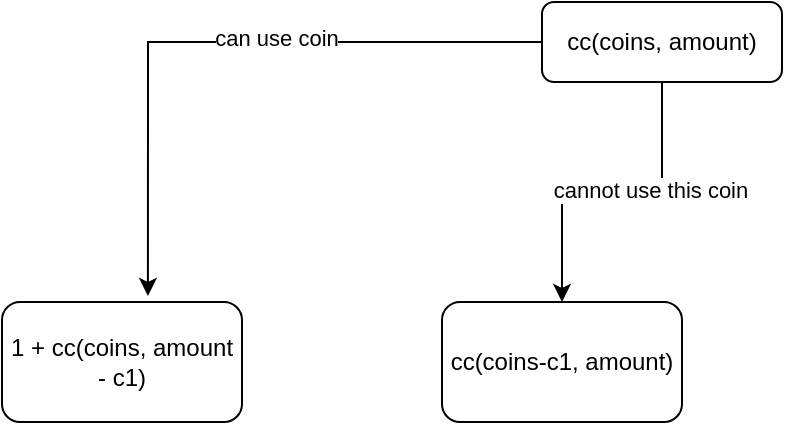 <mxfile version="24.6.2" type="device">
  <diagram name="Page-1" id="RMnwAlItXdeBD1GaiePH">
    <mxGraphModel dx="1434" dy="820" grid="1" gridSize="10" guides="1" tooltips="1" connect="1" arrows="1" fold="1" page="1" pageScale="1" pageWidth="850" pageHeight="1100" math="0" shadow="0">
      <root>
        <mxCell id="0" />
        <mxCell id="1" parent="0" />
        <mxCell id="7Uak84YOvNXQFuZLtNa8-5" style="edgeStyle=orthogonalEdgeStyle;rounded=0;orthogonalLoop=1;jettySize=auto;html=1;entryX=0.5;entryY=0;entryDx=0;entryDy=0;" edge="1" parent="1" source="7Uak84YOvNXQFuZLtNa8-2" target="7Uak84YOvNXQFuZLtNa8-4">
          <mxGeometry relative="1" as="geometry" />
        </mxCell>
        <mxCell id="7Uak84YOvNXQFuZLtNa8-9" value="cannot use this coin" style="edgeLabel;html=1;align=center;verticalAlign=middle;resizable=0;points=[];" vertex="1" connectable="0" parent="7Uak84YOvNXQFuZLtNa8-5">
          <mxGeometry x="-0.237" y="-1" relative="1" as="geometry">
            <mxPoint as="offset" />
          </mxGeometry>
        </mxCell>
        <mxCell id="7Uak84YOvNXQFuZLtNa8-2" value="cc(coins, amount)" style="rounded=1;whiteSpace=wrap;html=1;" vertex="1" parent="1">
          <mxGeometry x="330" y="50" width="120" height="40" as="geometry" />
        </mxCell>
        <mxCell id="7Uak84YOvNXQFuZLtNa8-3" value="1 + cc(coins, amount - c1)" style="rounded=1;whiteSpace=wrap;html=1;" vertex="1" parent="1">
          <mxGeometry x="60" y="200" width="120" height="60" as="geometry" />
        </mxCell>
        <mxCell id="7Uak84YOvNXQFuZLtNa8-4" value="cc(coins-c1, amount)" style="rounded=1;whiteSpace=wrap;html=1;" vertex="1" parent="1">
          <mxGeometry x="280" y="200" width="120" height="60" as="geometry" />
        </mxCell>
        <mxCell id="7Uak84YOvNXQFuZLtNa8-7" style="edgeStyle=orthogonalEdgeStyle;rounded=0;orthogonalLoop=1;jettySize=auto;html=1;entryX=0.608;entryY=-0.05;entryDx=0;entryDy=0;entryPerimeter=0;" edge="1" parent="1" source="7Uak84YOvNXQFuZLtNa8-2" target="7Uak84YOvNXQFuZLtNa8-3">
          <mxGeometry relative="1" as="geometry" />
        </mxCell>
        <mxCell id="7Uak84YOvNXQFuZLtNa8-8" value="can use coin" style="edgeLabel;html=1;align=center;verticalAlign=middle;resizable=0;points=[];" vertex="1" connectable="0" parent="7Uak84YOvNXQFuZLtNa8-7">
          <mxGeometry x="-0.179" y="-2" relative="1" as="geometry">
            <mxPoint as="offset" />
          </mxGeometry>
        </mxCell>
      </root>
    </mxGraphModel>
  </diagram>
</mxfile>

